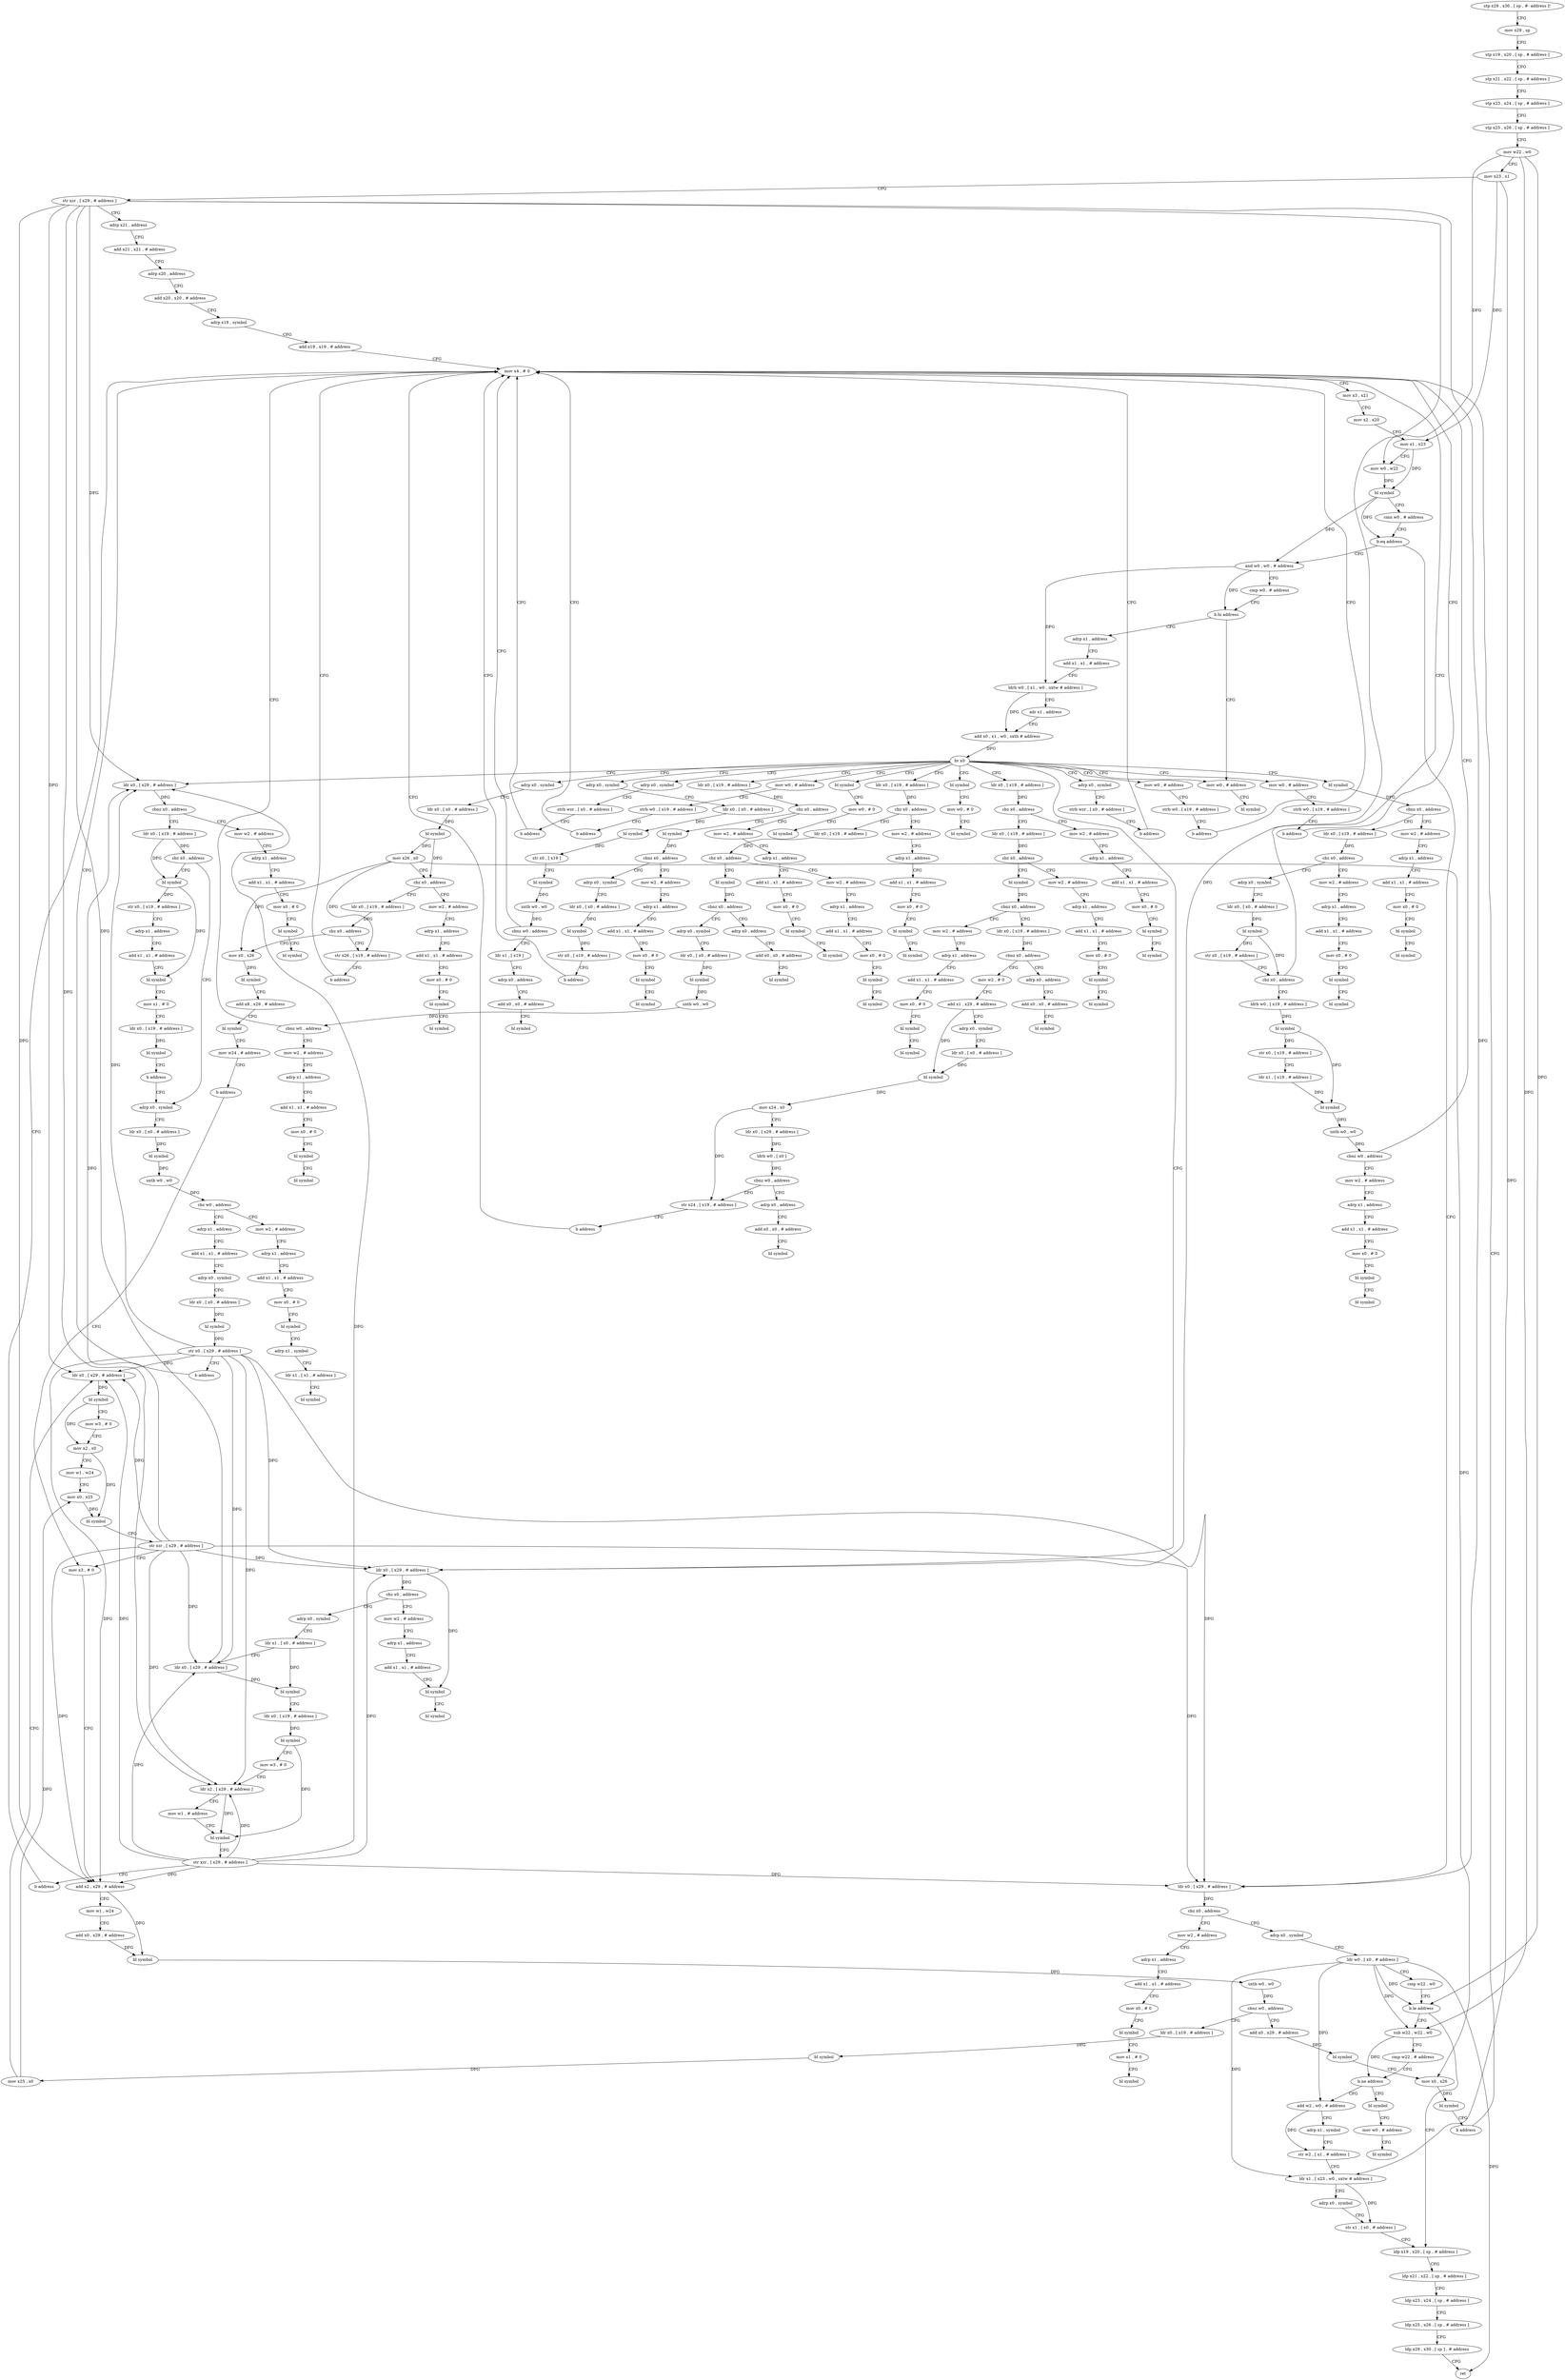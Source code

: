 digraph "func" {
"4217104" [label = "stp x29 , x30 , [ sp , #- address ]!" ]
"4217108" [label = "mov x29 , sp" ]
"4217112" [label = "stp x19 , x20 , [ sp , # address ]" ]
"4217116" [label = "stp x21 , x22 , [ sp , # address ]" ]
"4217120" [label = "stp x23 , x24 , [ sp , # address ]" ]
"4217124" [label = "stp x25 , x26 , [ sp , # address ]" ]
"4217128" [label = "mov w22 , w0" ]
"4217132" [label = "mov x23 , x1" ]
"4217136" [label = "str xzr , [ x29 , # address ]" ]
"4217140" [label = "adrp x21 , address" ]
"4217144" [label = "add x21 , x21 , # address" ]
"4217148" [label = "adrp x20 , address" ]
"4217152" [label = "add x20 , x20 , # address" ]
"4217156" [label = "adrp x19 , symbol" ]
"4217160" [label = "add x19 , x19 , # address" ]
"4217164" [label = "mov x4 , # 0" ]
"4218352" [label = "ldr x0 , [ x29 , # address ]" ]
"4218356" [label = "cbz x0 , address" ]
"4218388" [label = "adrp x0 , symbol" ]
"4218360" [label = "mov w2 , # address" ]
"4217196" [label = "and w0 , w0 , # address" ]
"4217200" [label = "cmp w0 , # address" ]
"4217204" [label = "b.hi address" ]
"4218344" [label = "mov w0 , # address" ]
"4217208" [label = "adrp x1 , address" ]
"4218392" [label = "ldr w0 , [ x0 , # address ]" ]
"4218396" [label = "cmp w22 , w0" ]
"4218400" [label = "b.le address" ]
"4218440" [label = "ldp x19 , x20 , [ sp , # address ]" ]
"4218404" [label = "sub w22 , w22 , w0" ]
"4218364" [label = "adrp x1 , address" ]
"4218368" [label = "add x1 , x1 , # address" ]
"4218372" [label = "mov x0 , # 0" ]
"4218376" [label = "bl symbol" ]
"4218380" [label = "mov x1 , # 0" ]
"4218384" [label = "bl symbol" ]
"4218348" [label = "bl symbol" ]
"4217212" [label = "add x1 , x1 , # address" ]
"4217216" [label = "ldrh w0 , [ x1 , w0 , uxtw # address ]" ]
"4217220" [label = "adr x1 , address" ]
"4217224" [label = "add x0 , x1 , w0 , sxth # address" ]
"4217228" [label = "br x0" ]
"4217232" [label = "bl symbol" ]
"4217244" [label = "bl symbol" ]
"4217256" [label = "adrp x0 , symbol" ]
"4217304" [label = "bl symbol" ]
"4217448" [label = "ldr x0 , [ x19 , # address ]" ]
"4217584" [label = "ldr x0 , [ x19 , # address ]" ]
"4217768" [label = "ldr x0 , [ x19 , # address ]" ]
"4217856" [label = "mov w0 , # address" ]
"4217868" [label = "mov w0 , # address" ]
"4217880" [label = "mov w0 , # address" ]
"4217892" [label = "ldr x0 , [ x29 , # address ]" ]
"4218060" [label = "ldr x0 , [ x29 , # address ]" ]
"4218140" [label = "adrp x0 , symbol" ]
"4218152" [label = "adrp x0 , symbol" ]
"4218164" [label = "adrp x0 , symbol" ]
"4218444" [label = "ldp x21 , x22 , [ sp , # address ]" ]
"4218448" [label = "ldp x23 , x24 , [ sp , # address ]" ]
"4218452" [label = "ldp x25 , x26 , [ sp , # address ]" ]
"4218456" [label = "ldp x29 , x30 , [ sp ] , # address" ]
"4218460" [label = "ret" ]
"4218408" [label = "cmp w22 , # address" ]
"4218412" [label = "b.ne address" ]
"4218464" [label = "bl symbol" ]
"4218416" [label = "add w2 , w0 , # address" ]
"4217236" [label = "mov w0 , # 0" ]
"4217240" [label = "bl symbol" ]
"4217248" [label = "mov w0 , # 0" ]
"4217252" [label = "bl symbol" ]
"4217260" [label = "ldr x0 , [ x0 , # address ]" ]
"4217264" [label = "bl symbol" ]
"4217268" [label = "str x0 , [ x19 ]" ]
"4217272" [label = "bl symbol" ]
"4217276" [label = "uxtb w0 , w0" ]
"4217280" [label = "cbnz w0 , address" ]
"4217284" [label = "ldr x1 , [ x19 ]" ]
"4217308" [label = "cbnz x0 , address" ]
"4217420" [label = "mov w2 , # address" ]
"4217312" [label = "ldr x0 , [ x19 , # address ]" ]
"4217452" [label = "cbz x0 , address" ]
"4217480" [label = "ldr x0 , [ x19 , # address ]" ]
"4217456" [label = "mov w2 , # address" ]
"4217588" [label = "cbz x0 , address" ]
"4217616" [label = "ldr x0 , [ x19 , # address ]" ]
"4217592" [label = "mov w2 , # address" ]
"4217772" [label = "cbz x0 , address" ]
"4217800" [label = "bl symbol" ]
"4217776" [label = "mov w2 , # address" ]
"4217860" [label = "strb w0 , [ x19 , # address ]" ]
"4217864" [label = "b address" ]
"4217872" [label = "strb w0 , [ x19 , # address ]" ]
"4217876" [label = "b address" ]
"4217884" [label = "strb w0 , [ x19 , # address ]" ]
"4217888" [label = "b address" ]
"4217896" [label = "cbnz x0 , address" ]
"4217956" [label = "mov w2 , # address" ]
"4217900" [label = "ldr x0 , [ x19 , # address ]" ]
"4218064" [label = "cbz x0 , address" ]
"4218116" [label = "mov w2 , # address" ]
"4218068" [label = "adrp x0 , symbol" ]
"4218144" [label = "strb wzr , [ x0 , # address ]" ]
"4218148" [label = "b address" ]
"4218156" [label = "strb wzr , [ x0 , # address ]" ]
"4218160" [label = "b address" ]
"4218168" [label = "ldr x0 , [ x0 , # address ]" ]
"4218172" [label = "bl symbol" ]
"4218176" [label = "mov x26 , x0" ]
"4218180" [label = "cbz x0 , address" ]
"4218216" [label = "mov w2 , # address" ]
"4218184" [label = "ldr x0 , [ x19 , # address ]" ]
"4218468" [label = "mov w0 , # address" ]
"4218472" [label = "bl symbol" ]
"4218420" [label = "adrp x1 , symbol" ]
"4218424" [label = "str w2 , [ x1 , # address ]" ]
"4218428" [label = "ldr x1 , [ x23 , w0 , sxtw # address ]" ]
"4218432" [label = "adrp x0 , symbol" ]
"4218436" [label = "str x1 , [ x0 , # address ]" ]
"4217168" [label = "mov x3 , x21" ]
"4217172" [label = "mov x2 , x20" ]
"4217176" [label = "mov x1 , x23" ]
"4217180" [label = "mov w0 , w22" ]
"4217184" [label = "bl symbol" ]
"4217188" [label = "cmn w0 , # address" ]
"4217192" [label = "b.eq address" ]
"4217288" [label = "adrp x0 , address" ]
"4217292" [label = "add x0 , x0 , # address" ]
"4217296" [label = "bl symbol" ]
"4217424" [label = "adrp x1 , address" ]
"4217428" [label = "add x1 , x1 , # address" ]
"4217432" [label = "mov x0 , # 0" ]
"4217436" [label = "bl symbol" ]
"4217440" [label = "bl symbol" ]
"4217316" [label = "cbz x0 , address" ]
"4217344" [label = "adrp x0 , symbol" ]
"4217320" [label = "mov w2 , # address" ]
"4217484" [label = "cbz x0 , address" ]
"4217512" [label = "bl symbol" ]
"4217488" [label = "mov w2 , # address" ]
"4217460" [label = "adrp x1 , address" ]
"4217464" [label = "add x1 , x1 , # address" ]
"4217468" [label = "mov x0 , # 0" ]
"4217472" [label = "bl symbol" ]
"4217476" [label = "bl symbol" ]
"4217620" [label = "cbz x0 , address" ]
"4217648" [label = "bl symbol" ]
"4217624" [label = "mov w2 , # address" ]
"4217596" [label = "adrp x1 , address" ]
"4217600" [label = "add x1 , x1 , # address" ]
"4217604" [label = "mov x0 , # 0" ]
"4217608" [label = "bl symbol" ]
"4217612" [label = "bl symbol" ]
"4217804" [label = "cbnz x0 , address" ]
"4217828" [label = "mov w2 , # address" ]
"4217808" [label = "adrp x0 , symbol" ]
"4217780" [label = "adrp x1 , address" ]
"4217784" [label = "add x1 , x1 , # address" ]
"4217788" [label = "mov x0 , # 0" ]
"4217792" [label = "bl symbol" ]
"4217796" [label = "bl symbol" ]
"4217960" [label = "adrp x1 , address" ]
"4217964" [label = "add x1 , x1 , # address" ]
"4217968" [label = "mov x0 , # 0" ]
"4217972" [label = "bl symbol" ]
"4217976" [label = "bl symbol" ]
"4217904" [label = "cbz x0 , address" ]
"4217988" [label = "bl symbol" ]
"4217908" [label = "adrp x0 , symbol" ]
"4218120" [label = "adrp x1 , address" ]
"4218124" [label = "add x1 , x1 , # address" ]
"4218128" [label = "bl symbol" ]
"4218132" [label = "bl symbol" ]
"4218072" [label = "ldr x1 , [ x0 , # address ]" ]
"4218076" [label = "ldr x0 , [ x29 , # address ]" ]
"4218080" [label = "bl symbol" ]
"4218084" [label = "ldr x0 , [ x19 , # address ]" ]
"4218088" [label = "bl symbol" ]
"4218092" [label = "mov w3 , # 0" ]
"4218096" [label = "ldr x2 , [ x29 , # address ]" ]
"4218100" [label = "mov w1 , # address" ]
"4218104" [label = "bl symbol" ]
"4218108" [label = "str xzr , [ x29 , # address ]" ]
"4218112" [label = "b address" ]
"4218220" [label = "adrp x1 , address" ]
"4218224" [label = "add x1 , x1 , # address" ]
"4218228" [label = "mov x0 , # 0" ]
"4218232" [label = "bl symbol" ]
"4218236" [label = "bl symbol" ]
"4218188" [label = "cbz x0 , address" ]
"4218336" [label = "str x26 , [ x19 , # address ]" ]
"4218192" [label = "mov x0 , x26" ]
"4217348" [label = "ldr x0 , [ x0 , # address ]" ]
"4217352" [label = "bl symbol" ]
"4217356" [label = "str x0 , [ x19 , # address ]" ]
"4217360" [label = "cbz x0 , address" ]
"4217364" [label = "ldrb w0 , [ x19 , # address ]" ]
"4217324" [label = "adrp x1 , address" ]
"4217328" [label = "add x1 , x1 , # address" ]
"4217332" [label = "mov x0 , # 0" ]
"4217336" [label = "bl symbol" ]
"4217340" [label = "bl symbol" ]
"4217516" [label = "cbnz x0 , address" ]
"4217568" [label = "adrp x0 , address" ]
"4217520" [label = "adrp x0 , symbol" ]
"4217492" [label = "adrp x1 , address" ]
"4217496" [label = "add x1 , x1 , # address" ]
"4217500" [label = "mov x0 , # 0" ]
"4217504" [label = "bl symbol" ]
"4217508" [label = "bl symbol" ]
"4217652" [label = "cbnz x0 , address" ]
"4217708" [label = "mov w2 , # address" ]
"4217656" [label = "ldr x0 , [ x19 , # address ]" ]
"4217628" [label = "adrp x1 , address" ]
"4217632" [label = "add x1 , x1 , # address" ]
"4217636" [label = "mov x0 , # 0" ]
"4217640" [label = "bl symbol" ]
"4217644" [label = "bl symbol" ]
"4217832" [label = "adrp x1 , address" ]
"4217836" [label = "add x1 , x1 , # address" ]
"4217840" [label = "mov x0 , # 0" ]
"4217844" [label = "bl symbol" ]
"4217848" [label = "bl symbol" ]
"4217812" [label = "ldr x0 , [ x0 , # address ]" ]
"4217816" [label = "bl symbol" ]
"4217820" [label = "str x0 , [ x19 , # address ]" ]
"4217824" [label = "b address" ]
"4217992" [label = "str x0 , [ x19 , # address ]" ]
"4217996" [label = "adrp x1 , address" ]
"4218000" [label = "add x1 , x1 , # address" ]
"4218004" [label = "bl symbol" ]
"4218008" [label = "mov x1 , # 0" ]
"4218012" [label = "ldr x0 , [ x19 , # address ]" ]
"4218016" [label = "bl symbol" ]
"4218020" [label = "b address" ]
"4217912" [label = "ldr x0 , [ x0 , # address ]" ]
"4217916" [label = "bl symbol" ]
"4217920" [label = "uxtb w0 , w0" ]
"4217924" [label = "cbz w0 , address" ]
"4218024" [label = "mov w2 , # address" ]
"4217928" [label = "adrp x1 , address" ]
"4218340" [label = "b address" ]
"4218196" [label = "bl symbol" ]
"4218200" [label = "add x8 , x29 , # address" ]
"4218204" [label = "bl symbol" ]
"4218208" [label = "mov w24 , # address" ]
"4218212" [label = "b address" ]
"4218288" [label = "mov x3 , # 0" ]
"4217368" [label = "bl symbol" ]
"4217372" [label = "str x0 , [ x19 , # address ]" ]
"4217376" [label = "ldr x1 , [ x19 , # address ]" ]
"4217380" [label = "bl symbol" ]
"4217384" [label = "uxtb w0 , w0" ]
"4217388" [label = "cbnz w0 , address" ]
"4217392" [label = "mov w2 , # address" ]
"4217572" [label = "add x0 , x0 , # address" ]
"4217576" [label = "bl symbol" ]
"4217524" [label = "ldr x0 , [ x0 , # address ]" ]
"4217528" [label = "bl symbol" ]
"4217532" [label = "uxtb w0 , w0" ]
"4217536" [label = "cbnz w0 , address" ]
"4217540" [label = "mov w2 , # address" ]
"4217712" [label = "adrp x1 , address" ]
"4217716" [label = "add x1 , x1 , # address" ]
"4217720" [label = "mov x0 , # 0" ]
"4217724" [label = "bl symbol" ]
"4217728" [label = "bl symbol" ]
"4217660" [label = "cbnz x0 , address" ]
"4217736" [label = "adrp x0 , address" ]
"4217664" [label = "mov w2 , # 0" ]
"4218028" [label = "adrp x1 , address" ]
"4218032" [label = "add x1 , x1 , # address" ]
"4218036" [label = "mov x0 , # 0" ]
"4218040" [label = "bl symbol" ]
"4218044" [label = "adrp x1 , symbol" ]
"4218048" [label = "ldr x1 , [ x1 , # address ]" ]
"4218052" [label = "bl symbol" ]
"4217932" [label = "add x1 , x1 , # address" ]
"4217936" [label = "adrp x0 , symbol" ]
"4217940" [label = "ldr x0 , [ x0 , # address ]" ]
"4217944" [label = "bl symbol" ]
"4217948" [label = "str x0 , [ x29 , # address ]" ]
"4217952" [label = "b address" ]
"4218292" [label = "add x2 , x29 , # address" ]
"4218296" [label = "mov w1 , w24" ]
"4218300" [label = "add x0 , x29 , # address" ]
"4218304" [label = "bl symbol" ]
"4218308" [label = "uxtb w0 , w0" ]
"4218312" [label = "cbnz w0 , address" ]
"4218244" [label = "ldr x0 , [ x19 , # address ]" ]
"4218316" [label = "add x0 , x29 , # address" ]
"4217396" [label = "adrp x1 , address" ]
"4217400" [label = "add x1 , x1 , # address" ]
"4217404" [label = "mov x0 , # 0" ]
"4217408" [label = "bl symbol" ]
"4217412" [label = "bl symbol" ]
"4217544" [label = "adrp x1 , address" ]
"4217548" [label = "add x1 , x1 , # address" ]
"4217552" [label = "mov x0 , # 0" ]
"4217556" [label = "bl symbol" ]
"4217560" [label = "bl symbol" ]
"4217740" [label = "add x0 , x0 , # address" ]
"4217744" [label = "bl symbol" ]
"4217668" [label = "add x1 , x29 , # address" ]
"4217672" [label = "adrp x0 , symbol" ]
"4217676" [label = "ldr x0 , [ x0 , # address ]" ]
"4217680" [label = "bl symbol" ]
"4217684" [label = "mov x24 , x0" ]
"4217688" [label = "ldr x0 , [ x29 , # address ]" ]
"4217692" [label = "ldrb w0 , [ x0 ]" ]
"4217696" [label = "cbnz w0 , address" ]
"4217752" [label = "adrp x0 , address" ]
"4217700" [label = "str x24 , [ x19 , # address ]" ]
"4218248" [label = "bl symbol" ]
"4218252" [label = "mov x25 , x0" ]
"4218256" [label = "ldr x0 , [ x29 , # address ]" ]
"4218260" [label = "bl symbol" ]
"4218264" [label = "mov w3 , # 0" ]
"4218268" [label = "mov x2 , x0" ]
"4218272" [label = "mov w1 , w24" ]
"4218276" [label = "mov x0 , x25" ]
"4218280" [label = "bl symbol" ]
"4218284" [label = "str xzr , [ x29 , # address ]" ]
"4218320" [label = "bl symbol" ]
"4218324" [label = "mov x0 , x26" ]
"4218328" [label = "bl symbol" ]
"4218332" [label = "b address" ]
"4217756" [label = "add x0 , x0 , # address" ]
"4217760" [label = "bl symbol" ]
"4217704" [label = "b address" ]
"4217104" -> "4217108" [ label = "CFG" ]
"4217108" -> "4217112" [ label = "CFG" ]
"4217112" -> "4217116" [ label = "CFG" ]
"4217116" -> "4217120" [ label = "CFG" ]
"4217120" -> "4217124" [ label = "CFG" ]
"4217124" -> "4217128" [ label = "CFG" ]
"4217128" -> "4217132" [ label = "CFG" ]
"4217128" -> "4217180" [ label = "DFG" ]
"4217128" -> "4218400" [ label = "DFG" ]
"4217128" -> "4218404" [ label = "DFG" ]
"4217132" -> "4217136" [ label = "CFG" ]
"4217132" -> "4217176" [ label = "DFG" ]
"4217132" -> "4218428" [ label = "DFG" ]
"4217136" -> "4217140" [ label = "CFG" ]
"4217136" -> "4218352" [ label = "DFG" ]
"4217136" -> "4217892" [ label = "DFG" ]
"4217136" -> "4218060" [ label = "DFG" ]
"4217136" -> "4218076" [ label = "DFG" ]
"4217136" -> "4218096" [ label = "DFG" ]
"4217136" -> "4218256" [ label = "DFG" ]
"4217136" -> "4218292" [ label = "DFG" ]
"4217140" -> "4217144" [ label = "CFG" ]
"4217144" -> "4217148" [ label = "CFG" ]
"4217148" -> "4217152" [ label = "CFG" ]
"4217152" -> "4217156" [ label = "CFG" ]
"4217156" -> "4217160" [ label = "CFG" ]
"4217160" -> "4217164" [ label = "CFG" ]
"4217164" -> "4217168" [ label = "CFG" ]
"4218352" -> "4218356" [ label = "DFG" ]
"4218356" -> "4218388" [ label = "CFG" ]
"4218356" -> "4218360" [ label = "CFG" ]
"4218388" -> "4218392" [ label = "CFG" ]
"4218360" -> "4218364" [ label = "CFG" ]
"4217196" -> "4217200" [ label = "CFG" ]
"4217196" -> "4217204" [ label = "DFG" ]
"4217196" -> "4217216" [ label = "DFG" ]
"4217200" -> "4217204" [ label = "CFG" ]
"4217204" -> "4218344" [ label = "CFG" ]
"4217204" -> "4217208" [ label = "CFG" ]
"4218344" -> "4218348" [ label = "CFG" ]
"4217208" -> "4217212" [ label = "CFG" ]
"4218392" -> "4218396" [ label = "CFG" ]
"4218392" -> "4218400" [ label = "DFG" ]
"4218392" -> "4218460" [ label = "DFG" ]
"4218392" -> "4218404" [ label = "DFG" ]
"4218392" -> "4218416" [ label = "DFG" ]
"4218392" -> "4218428" [ label = "DFG" ]
"4218396" -> "4218400" [ label = "CFG" ]
"4218400" -> "4218440" [ label = "CFG" ]
"4218400" -> "4218404" [ label = "CFG" ]
"4218440" -> "4218444" [ label = "CFG" ]
"4218404" -> "4218408" [ label = "CFG" ]
"4218404" -> "4218412" [ label = "DFG" ]
"4218364" -> "4218368" [ label = "CFG" ]
"4218368" -> "4218372" [ label = "CFG" ]
"4218372" -> "4218376" [ label = "CFG" ]
"4218376" -> "4218380" [ label = "CFG" ]
"4218380" -> "4218384" [ label = "CFG" ]
"4217212" -> "4217216" [ label = "CFG" ]
"4217216" -> "4217220" [ label = "CFG" ]
"4217216" -> "4217224" [ label = "DFG" ]
"4217220" -> "4217224" [ label = "CFG" ]
"4217224" -> "4217228" [ label = "DFG" ]
"4217228" -> "4217232" [ label = "CFG" ]
"4217228" -> "4217244" [ label = "CFG" ]
"4217228" -> "4217256" [ label = "CFG" ]
"4217228" -> "4217304" [ label = "CFG" ]
"4217228" -> "4217448" [ label = "CFG" ]
"4217228" -> "4217584" [ label = "CFG" ]
"4217228" -> "4217768" [ label = "CFG" ]
"4217228" -> "4217856" [ label = "CFG" ]
"4217228" -> "4217868" [ label = "CFG" ]
"4217228" -> "4217880" [ label = "CFG" ]
"4217228" -> "4217892" [ label = "CFG" ]
"4217228" -> "4218060" [ label = "CFG" ]
"4217228" -> "4218140" [ label = "CFG" ]
"4217228" -> "4218152" [ label = "CFG" ]
"4217228" -> "4218164" [ label = "CFG" ]
"4217228" -> "4218344" [ label = "CFG" ]
"4217232" -> "4217236" [ label = "CFG" ]
"4217244" -> "4217248" [ label = "CFG" ]
"4217256" -> "4217260" [ label = "CFG" ]
"4217304" -> "4217308" [ label = "DFG" ]
"4217448" -> "4217452" [ label = "DFG" ]
"4217584" -> "4217588" [ label = "DFG" ]
"4217768" -> "4217772" [ label = "DFG" ]
"4217856" -> "4217860" [ label = "CFG" ]
"4217868" -> "4217872" [ label = "CFG" ]
"4217880" -> "4217884" [ label = "CFG" ]
"4217892" -> "4217896" [ label = "DFG" ]
"4218060" -> "4218064" [ label = "DFG" ]
"4218060" -> "4218128" [ label = "DFG" ]
"4218140" -> "4218144" [ label = "CFG" ]
"4218152" -> "4218156" [ label = "CFG" ]
"4218164" -> "4218168" [ label = "CFG" ]
"4218444" -> "4218448" [ label = "CFG" ]
"4218448" -> "4218452" [ label = "CFG" ]
"4218452" -> "4218456" [ label = "CFG" ]
"4218456" -> "4218460" [ label = "CFG" ]
"4218408" -> "4218412" [ label = "CFG" ]
"4218412" -> "4218464" [ label = "CFG" ]
"4218412" -> "4218416" [ label = "CFG" ]
"4218464" -> "4218468" [ label = "CFG" ]
"4218416" -> "4218420" [ label = "CFG" ]
"4218416" -> "4218424" [ label = "DFG" ]
"4217236" -> "4217240" [ label = "CFG" ]
"4217248" -> "4217252" [ label = "CFG" ]
"4217260" -> "4217264" [ label = "DFG" ]
"4217264" -> "4217268" [ label = "DFG" ]
"4217268" -> "4217272" [ label = "CFG" ]
"4217272" -> "4217276" [ label = "DFG" ]
"4217276" -> "4217280" [ label = "DFG" ]
"4217280" -> "4217164" [ label = "CFG" ]
"4217280" -> "4217284" [ label = "CFG" ]
"4217284" -> "4217288" [ label = "CFG" ]
"4217308" -> "4217420" [ label = "CFG" ]
"4217308" -> "4217312" [ label = "CFG" ]
"4217420" -> "4217424" [ label = "CFG" ]
"4217312" -> "4217316" [ label = "DFG" ]
"4217452" -> "4217480" [ label = "CFG" ]
"4217452" -> "4217456" [ label = "CFG" ]
"4217480" -> "4217484" [ label = "DFG" ]
"4217456" -> "4217460" [ label = "CFG" ]
"4217588" -> "4217616" [ label = "CFG" ]
"4217588" -> "4217592" [ label = "CFG" ]
"4217616" -> "4217620" [ label = "DFG" ]
"4217592" -> "4217596" [ label = "CFG" ]
"4217772" -> "4217800" [ label = "CFG" ]
"4217772" -> "4217776" [ label = "CFG" ]
"4217800" -> "4217804" [ label = "DFG" ]
"4217776" -> "4217780" [ label = "CFG" ]
"4217860" -> "4217864" [ label = "CFG" ]
"4217864" -> "4217164" [ label = "CFG" ]
"4217872" -> "4217876" [ label = "CFG" ]
"4217876" -> "4217164" [ label = "CFG" ]
"4217884" -> "4217888" [ label = "CFG" ]
"4217888" -> "4217164" [ label = "CFG" ]
"4217896" -> "4217956" [ label = "CFG" ]
"4217896" -> "4217900" [ label = "CFG" ]
"4217956" -> "4217960" [ label = "CFG" ]
"4217900" -> "4217904" [ label = "DFG" ]
"4217900" -> "4217988" [ label = "DFG" ]
"4218064" -> "4218116" [ label = "CFG" ]
"4218064" -> "4218068" [ label = "CFG" ]
"4218116" -> "4218120" [ label = "CFG" ]
"4218068" -> "4218072" [ label = "CFG" ]
"4218144" -> "4218148" [ label = "CFG" ]
"4218148" -> "4217164" [ label = "CFG" ]
"4218156" -> "4218160" [ label = "CFG" ]
"4218160" -> "4217164" [ label = "CFG" ]
"4218168" -> "4218172" [ label = "DFG" ]
"4218172" -> "4218176" [ label = "DFG" ]
"4218172" -> "4218180" [ label = "DFG" ]
"4218176" -> "4218180" [ label = "CFG" ]
"4218176" -> "4218336" [ label = "DFG" ]
"4218176" -> "4218192" [ label = "DFG" ]
"4218176" -> "4218324" [ label = "DFG" ]
"4218180" -> "4218216" [ label = "CFG" ]
"4218180" -> "4218184" [ label = "CFG" ]
"4218216" -> "4218220" [ label = "CFG" ]
"4218184" -> "4218188" [ label = "DFG" ]
"4218468" -> "4218472" [ label = "CFG" ]
"4218420" -> "4218424" [ label = "CFG" ]
"4218424" -> "4218428" [ label = "CFG" ]
"4218428" -> "4218432" [ label = "CFG" ]
"4218428" -> "4218436" [ label = "DFG" ]
"4218432" -> "4218436" [ label = "CFG" ]
"4218436" -> "4218440" [ label = "CFG" ]
"4217168" -> "4217172" [ label = "CFG" ]
"4217172" -> "4217176" [ label = "CFG" ]
"4217176" -> "4217180" [ label = "CFG" ]
"4217176" -> "4217184" [ label = "DFG" ]
"4217180" -> "4217184" [ label = "DFG" ]
"4217184" -> "4217188" [ label = "CFG" ]
"4217184" -> "4217192" [ label = "DFG" ]
"4217184" -> "4217196" [ label = "DFG" ]
"4217188" -> "4217192" [ label = "CFG" ]
"4217192" -> "4218352" [ label = "CFG" ]
"4217192" -> "4217196" [ label = "CFG" ]
"4217288" -> "4217292" [ label = "CFG" ]
"4217292" -> "4217296" [ label = "CFG" ]
"4217424" -> "4217428" [ label = "CFG" ]
"4217428" -> "4217432" [ label = "CFG" ]
"4217432" -> "4217436" [ label = "CFG" ]
"4217436" -> "4217440" [ label = "CFG" ]
"4217316" -> "4217344" [ label = "CFG" ]
"4217316" -> "4217320" [ label = "CFG" ]
"4217344" -> "4217348" [ label = "CFG" ]
"4217320" -> "4217324" [ label = "CFG" ]
"4217484" -> "4217512" [ label = "CFG" ]
"4217484" -> "4217488" [ label = "CFG" ]
"4217512" -> "4217516" [ label = "DFG" ]
"4217488" -> "4217492" [ label = "CFG" ]
"4217460" -> "4217464" [ label = "CFG" ]
"4217464" -> "4217468" [ label = "CFG" ]
"4217468" -> "4217472" [ label = "CFG" ]
"4217472" -> "4217476" [ label = "CFG" ]
"4217620" -> "4217648" [ label = "CFG" ]
"4217620" -> "4217624" [ label = "CFG" ]
"4217648" -> "4217652" [ label = "DFG" ]
"4217624" -> "4217628" [ label = "CFG" ]
"4217596" -> "4217600" [ label = "CFG" ]
"4217600" -> "4217604" [ label = "CFG" ]
"4217604" -> "4217608" [ label = "CFG" ]
"4217608" -> "4217612" [ label = "CFG" ]
"4217804" -> "4217828" [ label = "CFG" ]
"4217804" -> "4217808" [ label = "CFG" ]
"4217828" -> "4217832" [ label = "CFG" ]
"4217808" -> "4217812" [ label = "CFG" ]
"4217780" -> "4217784" [ label = "CFG" ]
"4217784" -> "4217788" [ label = "CFG" ]
"4217788" -> "4217792" [ label = "CFG" ]
"4217792" -> "4217796" [ label = "CFG" ]
"4217960" -> "4217964" [ label = "CFG" ]
"4217964" -> "4217968" [ label = "CFG" ]
"4217968" -> "4217972" [ label = "CFG" ]
"4217972" -> "4217976" [ label = "CFG" ]
"4217904" -> "4217988" [ label = "CFG" ]
"4217904" -> "4217908" [ label = "CFG" ]
"4217988" -> "4217992" [ label = "DFG" ]
"4217988" -> "4218004" [ label = "DFG" ]
"4217908" -> "4217912" [ label = "CFG" ]
"4218120" -> "4218124" [ label = "CFG" ]
"4218124" -> "4218128" [ label = "CFG" ]
"4218128" -> "4218132" [ label = "CFG" ]
"4218072" -> "4218076" [ label = "CFG" ]
"4218072" -> "4218080" [ label = "DFG" ]
"4218076" -> "4218080" [ label = "DFG" ]
"4218080" -> "4218084" [ label = "CFG" ]
"4218084" -> "4218088" [ label = "DFG" ]
"4218088" -> "4218092" [ label = "CFG" ]
"4218088" -> "4218104" [ label = "DFG" ]
"4218092" -> "4218096" [ label = "CFG" ]
"4218096" -> "4218100" [ label = "CFG" ]
"4218096" -> "4218104" [ label = "DFG" ]
"4218100" -> "4218104" [ label = "CFG" ]
"4218104" -> "4218108" [ label = "CFG" ]
"4218108" -> "4218112" [ label = "CFG" ]
"4218108" -> "4218352" [ label = "DFG" ]
"4218108" -> "4217892" [ label = "DFG" ]
"4218108" -> "4218060" [ label = "DFG" ]
"4218108" -> "4218076" [ label = "DFG" ]
"4218108" -> "4218096" [ label = "DFG" ]
"4218108" -> "4218256" [ label = "DFG" ]
"4218108" -> "4218292" [ label = "DFG" ]
"4218112" -> "4217164" [ label = "CFG" ]
"4218220" -> "4218224" [ label = "CFG" ]
"4218224" -> "4218228" [ label = "CFG" ]
"4218228" -> "4218232" [ label = "CFG" ]
"4218232" -> "4218236" [ label = "CFG" ]
"4218188" -> "4218336" [ label = "CFG" ]
"4218188" -> "4218192" [ label = "CFG" ]
"4218336" -> "4218340" [ label = "CFG" ]
"4218192" -> "4218196" [ label = "DFG" ]
"4217348" -> "4217352" [ label = "DFG" ]
"4217352" -> "4217356" [ label = "DFG" ]
"4217352" -> "4217360" [ label = "DFG" ]
"4217356" -> "4217360" [ label = "CFG" ]
"4217360" -> "4217164" [ label = "CFG" ]
"4217360" -> "4217364" [ label = "CFG" ]
"4217364" -> "4217368" [ label = "DFG" ]
"4217324" -> "4217328" [ label = "CFG" ]
"4217328" -> "4217332" [ label = "CFG" ]
"4217332" -> "4217336" [ label = "CFG" ]
"4217336" -> "4217340" [ label = "CFG" ]
"4217516" -> "4217568" [ label = "CFG" ]
"4217516" -> "4217520" [ label = "CFG" ]
"4217568" -> "4217572" [ label = "CFG" ]
"4217520" -> "4217524" [ label = "CFG" ]
"4217492" -> "4217496" [ label = "CFG" ]
"4217496" -> "4217500" [ label = "CFG" ]
"4217500" -> "4217504" [ label = "CFG" ]
"4217504" -> "4217508" [ label = "CFG" ]
"4217652" -> "4217708" [ label = "CFG" ]
"4217652" -> "4217656" [ label = "CFG" ]
"4217708" -> "4217712" [ label = "CFG" ]
"4217656" -> "4217660" [ label = "DFG" ]
"4217628" -> "4217632" [ label = "CFG" ]
"4217632" -> "4217636" [ label = "CFG" ]
"4217636" -> "4217640" [ label = "CFG" ]
"4217640" -> "4217644" [ label = "CFG" ]
"4217832" -> "4217836" [ label = "CFG" ]
"4217836" -> "4217840" [ label = "CFG" ]
"4217840" -> "4217844" [ label = "CFG" ]
"4217844" -> "4217848" [ label = "CFG" ]
"4217812" -> "4217816" [ label = "DFG" ]
"4217816" -> "4217820" [ label = "DFG" ]
"4217820" -> "4217824" [ label = "CFG" ]
"4217824" -> "4217164" [ label = "CFG" ]
"4217992" -> "4217996" [ label = "CFG" ]
"4217996" -> "4218000" [ label = "CFG" ]
"4218000" -> "4218004" [ label = "CFG" ]
"4218004" -> "4218008" [ label = "CFG" ]
"4218008" -> "4218012" [ label = "CFG" ]
"4218012" -> "4218016" [ label = "DFG" ]
"4218016" -> "4218020" [ label = "CFG" ]
"4218020" -> "4217908" [ label = "CFG" ]
"4217912" -> "4217916" [ label = "DFG" ]
"4217916" -> "4217920" [ label = "DFG" ]
"4217920" -> "4217924" [ label = "DFG" ]
"4217924" -> "4218024" [ label = "CFG" ]
"4217924" -> "4217928" [ label = "CFG" ]
"4218024" -> "4218028" [ label = "CFG" ]
"4217928" -> "4217932" [ label = "CFG" ]
"4218340" -> "4217164" [ label = "CFG" ]
"4218196" -> "4218200" [ label = "CFG" ]
"4218200" -> "4218204" [ label = "CFG" ]
"4218204" -> "4218208" [ label = "CFG" ]
"4218208" -> "4218212" [ label = "CFG" ]
"4218212" -> "4218288" [ label = "CFG" ]
"4218288" -> "4218292" [ label = "CFG" ]
"4217368" -> "4217372" [ label = "DFG" ]
"4217368" -> "4217380" [ label = "DFG" ]
"4217372" -> "4217376" [ label = "CFG" ]
"4217376" -> "4217380" [ label = "DFG" ]
"4217380" -> "4217384" [ label = "DFG" ]
"4217384" -> "4217388" [ label = "DFG" ]
"4217388" -> "4217164" [ label = "CFG" ]
"4217388" -> "4217392" [ label = "CFG" ]
"4217392" -> "4217396" [ label = "CFG" ]
"4217572" -> "4217576" [ label = "CFG" ]
"4217524" -> "4217528" [ label = "DFG" ]
"4217528" -> "4217532" [ label = "DFG" ]
"4217532" -> "4217536" [ label = "DFG" ]
"4217536" -> "4217164" [ label = "CFG" ]
"4217536" -> "4217540" [ label = "CFG" ]
"4217540" -> "4217544" [ label = "CFG" ]
"4217712" -> "4217716" [ label = "CFG" ]
"4217716" -> "4217720" [ label = "CFG" ]
"4217720" -> "4217724" [ label = "CFG" ]
"4217724" -> "4217728" [ label = "CFG" ]
"4217660" -> "4217736" [ label = "CFG" ]
"4217660" -> "4217664" [ label = "CFG" ]
"4217736" -> "4217740" [ label = "CFG" ]
"4217664" -> "4217668" [ label = "CFG" ]
"4218028" -> "4218032" [ label = "CFG" ]
"4218032" -> "4218036" [ label = "CFG" ]
"4218036" -> "4218040" [ label = "CFG" ]
"4218040" -> "4218044" [ label = "CFG" ]
"4218044" -> "4218048" [ label = "CFG" ]
"4218048" -> "4218052" [ label = "CFG" ]
"4217932" -> "4217936" [ label = "CFG" ]
"4217936" -> "4217940" [ label = "CFG" ]
"4217940" -> "4217944" [ label = "DFG" ]
"4217944" -> "4217948" [ label = "DFG" ]
"4217948" -> "4217952" [ label = "CFG" ]
"4217948" -> "4218352" [ label = "DFG" ]
"4217948" -> "4217892" [ label = "DFG" ]
"4217948" -> "4218060" [ label = "DFG" ]
"4217948" -> "4218076" [ label = "DFG" ]
"4217948" -> "4218096" [ label = "DFG" ]
"4217948" -> "4218256" [ label = "DFG" ]
"4217948" -> "4218292" [ label = "DFG" ]
"4217952" -> "4217164" [ label = "CFG" ]
"4218292" -> "4218296" [ label = "CFG" ]
"4218292" -> "4218304" [ label = "DFG" ]
"4218296" -> "4218300" [ label = "CFG" ]
"4218300" -> "4218304" [ label = "DFG" ]
"4218304" -> "4218308" [ label = "DFG" ]
"4218308" -> "4218312" [ label = "DFG" ]
"4218312" -> "4218244" [ label = "CFG" ]
"4218312" -> "4218316" [ label = "CFG" ]
"4218244" -> "4218248" [ label = "DFG" ]
"4218316" -> "4218320" [ label = "DFG" ]
"4217396" -> "4217400" [ label = "CFG" ]
"4217400" -> "4217404" [ label = "CFG" ]
"4217404" -> "4217408" [ label = "CFG" ]
"4217408" -> "4217412" [ label = "CFG" ]
"4217544" -> "4217548" [ label = "CFG" ]
"4217548" -> "4217552" [ label = "CFG" ]
"4217552" -> "4217556" [ label = "CFG" ]
"4217556" -> "4217560" [ label = "CFG" ]
"4217740" -> "4217744" [ label = "CFG" ]
"4217668" -> "4217672" [ label = "CFG" ]
"4217668" -> "4217680" [ label = "DFG" ]
"4217672" -> "4217676" [ label = "CFG" ]
"4217676" -> "4217680" [ label = "DFG" ]
"4217680" -> "4217684" [ label = "DFG" ]
"4217684" -> "4217688" [ label = "CFG" ]
"4217684" -> "4217700" [ label = "DFG" ]
"4217688" -> "4217692" [ label = "DFG" ]
"4217692" -> "4217696" [ label = "DFG" ]
"4217696" -> "4217752" [ label = "CFG" ]
"4217696" -> "4217700" [ label = "CFG" ]
"4217752" -> "4217756" [ label = "CFG" ]
"4217700" -> "4217704" [ label = "CFG" ]
"4218248" -> "4218252" [ label = "DFG" ]
"4218252" -> "4218256" [ label = "CFG" ]
"4218252" -> "4218276" [ label = "DFG" ]
"4218256" -> "4218260" [ label = "DFG" ]
"4218260" -> "4218264" [ label = "CFG" ]
"4218260" -> "4218268" [ label = "DFG" ]
"4218264" -> "4218268" [ label = "CFG" ]
"4218268" -> "4218272" [ label = "CFG" ]
"4218268" -> "4218280" [ label = "DFG" ]
"4218272" -> "4218276" [ label = "CFG" ]
"4218276" -> "4218280" [ label = "DFG" ]
"4218280" -> "4218284" [ label = "CFG" ]
"4218284" -> "4218288" [ label = "CFG" ]
"4218284" -> "4218352" [ label = "DFG" ]
"4218284" -> "4217892" [ label = "DFG" ]
"4218284" -> "4218060" [ label = "DFG" ]
"4218284" -> "4218076" [ label = "DFG" ]
"4218284" -> "4218096" [ label = "DFG" ]
"4218284" -> "4218292" [ label = "DFG" ]
"4218284" -> "4218256" [ label = "DFG" ]
"4218320" -> "4218324" [ label = "CFG" ]
"4218324" -> "4218328" [ label = "DFG" ]
"4218328" -> "4218332" [ label = "CFG" ]
"4218332" -> "4217164" [ label = "CFG" ]
"4217756" -> "4217760" [ label = "CFG" ]
"4217704" -> "4217164" [ label = "CFG" ]
}
